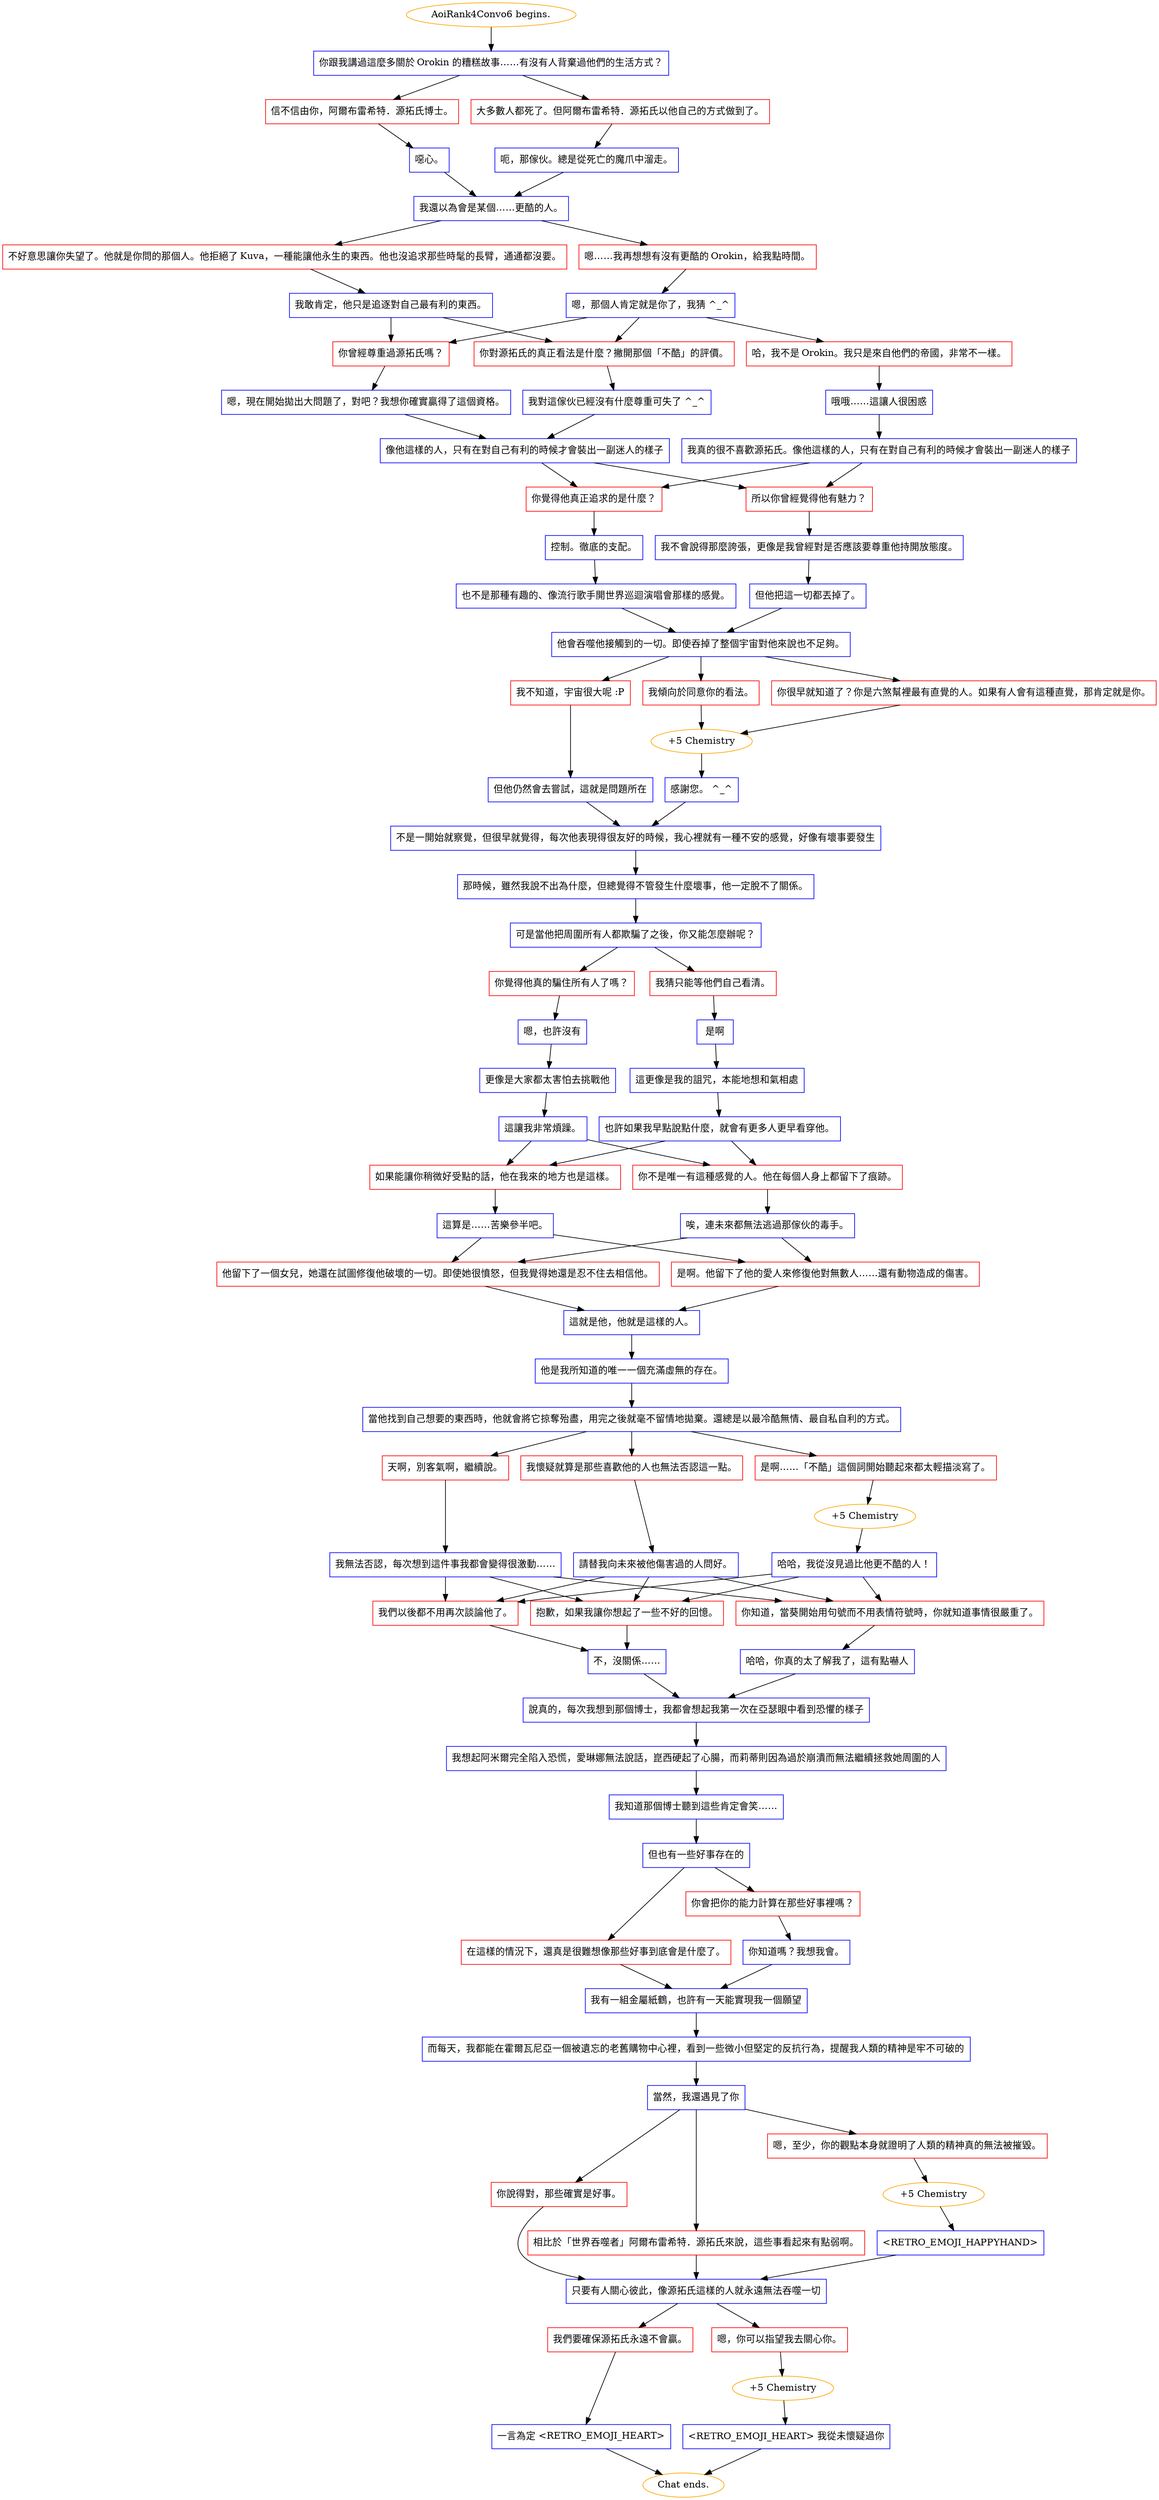 digraph {
	"AoiRank4Convo6 begins." [color=orange];
		"AoiRank4Convo6 begins." -> j1777108058;
	j1777108058 [label="你跟我講過這麼多關於 Orokin 的糟糕故事……有沒有人背棄過他們的生活方式？",shape=box,color=blue];
		j1777108058 -> j1161482948;
		j1777108058 -> j1825508299;
	j1161482948 [label="信不信由你，阿爾布雷希特．源拓氏博士。",shape=box,color=red];
		j1161482948 -> j1377090415;
	j1825508299 [label="大多數人都死了。但阿爾布雷希特．源拓氏以他自己的方式做到了。",shape=box,color=red];
		j1825508299 -> j4192745076;
	j1377090415 [label="噁心。",shape=box,color=blue];
		j1377090415 -> j4209576833;
	j4192745076 [label="呃，那傢伙。總是從死亡的魔爪中溜走。",shape=box,color=blue];
		j4192745076 -> j4209576833;
	j4209576833 [label="我還以為會是某個……更酷的人。",shape=box,color=blue];
		j4209576833 -> j3635822382;
		j4209576833 -> j201304130;
	j3635822382 [label="不好意思讓你失望了。他就是你問的那個人。他拒絕了 Kuva，一種能讓他永生的東西。他也沒追求那些時髦的長臂，通通都沒要。",shape=box,color=red];
		j3635822382 -> j1409970404;
	j201304130 [label="嗯……我再想想有沒有更酷的 Orokin，給我點時間。",shape=box,color=red];
		j201304130 -> j1414144071;
	j1409970404 [label="我敢肯定，他只是追逐對自己最有利的東西。",shape=box,color=blue];
		j1409970404 -> j1608639121;
		j1409970404 -> j3063981504;
	j1414144071 [label="嗯，那個人肯定就是你了，我猜 ^_^",shape=box,color=blue];
		j1414144071 -> j1608639121;
		j1414144071 -> j3063981504;
		j1414144071 -> j3312886161;
	j1608639121 [label="你曾經尊重過源拓氏嗎？",shape=box,color=red];
		j1608639121 -> j137831664;
	j3063981504 [label="你對源拓氏的真正看法是什麼？撇開那個「不酷」的評價。",shape=box,color=red];
		j3063981504 -> j391693237;
	j3312886161 [label="哈，我不是 Orokin。我只是來自他們的帝國，非常不一樣。",shape=box,color=red];
		j3312886161 -> j1154697116;
	j137831664 [label="嗯，現在開始拋出大問題了，對吧？我想你確實贏得了這個資格。",shape=box,color=blue];
		j137831664 -> j3814615376;
	j391693237 [label="我對這傢伙已經沒有什麼尊重可失了 ^_^",shape=box,color=blue];
		j391693237 -> j3814615376;
	j1154697116 [label="哦哦……這讓人很困惑",shape=box,color=blue];
		j1154697116 -> j931339469;
	j3814615376 [label="像他這樣的人，只有在對自己有利的時候才會裝出一副迷人的樣子",shape=box,color=blue];
		j3814615376 -> j534254223;
		j3814615376 -> j1466517339;
	j931339469 [label="我真的很不喜歡源拓氏。像他這樣的人，只有在對自己有利的時候才會裝出一副迷人的樣子",shape=box,color=blue];
		j931339469 -> j534254223;
		j931339469 -> j1466517339;
	j534254223 [label="你覺得他真正追求的是什麼？",shape=box,color=red];
		j534254223 -> j3865822942;
	j1466517339 [label="所以你曾經覺得他有魅力？",shape=box,color=red];
		j1466517339 -> j2343016983;
	j3865822942 [label="控制。徹底的支配。",shape=box,color=blue];
		j3865822942 -> j713385751;
	j2343016983 [label="我不會說得那麼誇張，更像是我曾經對是否應該要尊重他持開放態度。",shape=box,color=blue];
		j2343016983 -> j333163423;
	j713385751 [label="也不是那種有趣的、像流行歌手開世界巡迴演唱會那樣的感覺。",shape=box,color=blue];
		j713385751 -> j1728070698;
	j333163423 [label="但他把這一切都丟掉了。",shape=box,color=blue];
		j333163423 -> j1728070698;
	j1728070698 [label="他會吞噬他接觸到的一切。即使吞掉了整個宇宙對他來說也不足夠。",shape=box,color=blue];
		j1728070698 -> j2145479106;
		j1728070698 -> j3355230926;
		j1728070698 -> j1957394066;
	j2145479106 [label="你很早就知道了？你是六煞幫裡最有直覺的人。如果有人會有這種直覺，那肯定就是你。",shape=box,color=red];
		j2145479106 -> j3402021544;
	j3355230926 [label="我傾向於同意你的看法。",shape=box,color=red];
		j3355230926 -> j3402021544;
	j1957394066 [label="我不知道，宇宙很大呢 :P",shape=box,color=red];
		j1957394066 -> j1295955725;
	j3402021544 [label="+5 Chemistry",color=orange];
		j3402021544 -> j592221446;
	j1295955725 [label="但他仍然會去嘗試，這就是問題所在",shape=box,color=blue];
		j1295955725 -> j1197635819;
	j592221446 [label="感謝您。 ^_^",shape=box,color=blue];
		j592221446 -> j1197635819;
	j1197635819 [label="不是一開始就察覺，但很早就覺得，每次他表現得很友好的時候，我心裡就有一種不安的感覺，好像有壞事要發生",shape=box,color=blue];
		j1197635819 -> j1569421385;
	j1569421385 [label="那時候，雖然我說不出為什麼，但總覺得不管發生什麼壞事，他一定脫不了關係。",shape=box,color=blue];
		j1569421385 -> j169645140;
	j169645140 [label="可是當他把周圍所有人都欺騙了之後，你又能怎麼辦呢？",shape=box,color=blue];
		j169645140 -> j171281272;
		j169645140 -> j434372232;
	j171281272 [label="你覺得他真的騙住所有人了嗎？",shape=box,color=red];
		j171281272 -> j2069728322;
	j434372232 [label="我猜只能等他們自己看清。",shape=box,color=red];
		j434372232 -> j1707335141;
	j2069728322 [label="嗯，也許沒有",shape=box,color=blue];
		j2069728322 -> j2811872901;
	j1707335141 [label="是啊",shape=box,color=blue];
		j1707335141 -> j4106014000;
	j2811872901 [label="更像是大家都太害怕去挑戰他",shape=box,color=blue];
		j2811872901 -> j2042480121;
	j4106014000 [label="這更像是我的詛咒，本能地想和氣相處",shape=box,color=blue];
		j4106014000 -> j4252191861;
	j2042480121 [label="這讓我非常煩躁。",shape=box,color=blue];
		j2042480121 -> j2107047332;
		j2042480121 -> j1909402179;
	j4252191861 [label="也許如果我早點說點什麼，就會有更多人更早看穿他。",shape=box,color=blue];
		j4252191861 -> j2107047332;
		j4252191861 -> j1909402179;
	j2107047332 [label="如果能讓你稍微好受點的話，他在我來的地方也是這樣。",shape=box,color=red];
		j2107047332 -> j1121216266;
	j1909402179 [label="你不是唯一有這種感覺的人。他在每個人身上都留下了痕跡。",shape=box,color=red];
		j1909402179 -> j563358930;
	j1121216266 [label="這算是……苦樂參半吧。",shape=box,color=blue];
		j1121216266 -> j517835991;
		j1121216266 -> j2365561899;
	j563358930 [label="唉，連未來都無法逃過那傢伙的毒手。",shape=box,color=blue];
		j563358930 -> j517835991;
		j563358930 -> j2365561899;
	j517835991 [label="他留下了一個女兒，她還在試圖修復他破壞的一切。即使她很憤怒，但我覺得她還是忍不住去相信他。",shape=box,color=red];
		j517835991 -> j1314374778;
	j2365561899 [label="是啊。他留下了他的愛人來修復他對無數人……還有動物造成的傷害。",shape=box,color=red];
		j2365561899 -> j1314374778;
	j1314374778 [label="這就是他，他就是這樣的人。",shape=box,color=blue];
		j1314374778 -> j3286934436;
	j3286934436 [label="他是我所知道的唯一一個充滿虛無的存在。",shape=box,color=blue];
		j3286934436 -> j2090360007;
	j2090360007 [label="當他找到自己想要的東西時，他就會將它掠奪殆盡，用完之後就毫不留情地拋棄。還總是以最冷酷無情、最自私自利的方式。",shape=box,color=blue];
		j2090360007 -> j1694046063;
		j2090360007 -> j1380272891;
		j2090360007 -> j1249644217;
	j1694046063 [label="是啊……「不酷」這個詞開始聽起來都太輕描淡寫了。",shape=box,color=red];
		j1694046063 -> j842592868;
	j1380272891 [label="天啊，別客氣啊，繼續說。",shape=box,color=red];
		j1380272891 -> j3424023934;
	j1249644217 [label="我懷疑就算是那些喜歡他的人也無法否認這一點。",shape=box,color=red];
		j1249644217 -> j1251621245;
	j842592868 [label="+5 Chemistry",color=orange];
		j842592868 -> j2382855761;
	j3424023934 [label="我無法否認，每次想到這件事我都會變得很激動……",shape=box,color=blue];
		j3424023934 -> j2055274195;
		j3424023934 -> j3960361721;
		j3424023934 -> j71523587;
	j1251621245 [label="請替我向未來被他傷害過的人問好。",shape=box,color=blue];
		j1251621245 -> j2055274195;
		j1251621245 -> j3960361721;
		j1251621245 -> j71523587;
	j2382855761 [label="哈哈，我從沒見過比他更不酷的人！",shape=box,color=blue];
		j2382855761 -> j2055274195;
		j2382855761 -> j3960361721;
		j2382855761 -> j71523587;
	j2055274195 [label="抱歉，如果我讓你想起了一些不好的回憶。",shape=box,color=red];
		j2055274195 -> j2592116086;
	j3960361721 [label="我們以後都不用再次談論他了。",shape=box,color=red];
		j3960361721 -> j2592116086;
	j71523587 [label="你知道，當葵開始用句號而不用表情符號時，你就知道事情很嚴重了。",shape=box,color=red];
		j71523587 -> j2166253153;
	j2592116086 [label="不，沒關係……",shape=box,color=blue];
		j2592116086 -> j442163526;
	j2166253153 [label="哈哈，你真的太了解我了，這有點嚇人",shape=box,color=blue];
		j2166253153 -> j442163526;
	j442163526 [label="說真的，每次我想到那個博士，我都會想起我第一次在亞瑟眼中看到恐懼的樣子",shape=box,color=blue];
		j442163526 -> j2030756132;
	j2030756132 [label="我想起阿米爾完全陷入恐慌，愛琳娜無法說話，崑西硬起了心腸，而莉蒂則因為過於崩潰而無法繼續拯救她周圍的人",shape=box,color=blue];
		j2030756132 -> j2044711110;
	j2044711110 [label="我知道那個博士聽到這些肯定會笑……",shape=box,color=blue];
		j2044711110 -> j3079454067;
	j3079454067 [label="但也有一些好事存在的",shape=box,color=blue];
		j3079454067 -> j2965197886;
		j3079454067 -> j981531924;
	j2965197886 [label="在這樣的情況下，還真是很難想像那些好事到底會是什麼了。",shape=box,color=red];
		j2965197886 -> j2279751351;
	j981531924 [label="你會把你的能力計算在那些好事裡嗎？",shape=box,color=red];
		j981531924 -> j2442626019;
	j2279751351 [label="我有一組金屬紙鶴，也許有一天能實現我一個願望",shape=box,color=blue];
		j2279751351 -> j901568227;
	j2442626019 [label="你知道嗎？我想我會。",shape=box,color=blue];
		j2442626019 -> j2279751351;
	j901568227 [label="而每天，我都能在霍爾瓦尼亞一個被遺忘的老舊購物中心裡，看到一些微小但堅定的反抗行為，提醒我人類的精神是牢不可破的",shape=box,color=blue];
		j901568227 -> j1074247766;
	j1074247766 [label="當然，我還遇見了你",shape=box,color=blue];
		j1074247766 -> j2026961157;
		j1074247766 -> j2230745574;
		j1074247766 -> j4267428023;
	j2026961157 [label="嗯，至少，你的觀點本身就證明了人類的精神真的無法被摧毀。",shape=box,color=red];
		j2026961157 -> j2491174806;
	j2230745574 [label="你說得對，那些確實是好事。",shape=box,color=red];
		j2230745574 -> j998843582;
	j4267428023 [label="相比於「世界吞噬者」阿爾布雷希特．源拓氏來說，這些事看起來有點弱啊。",shape=box,color=red];
		j4267428023 -> j998843582;
	j2491174806 [label="+5 Chemistry",color=orange];
		j2491174806 -> j705031239;
	j998843582 [label="只要有人關心彼此，像源拓氏這樣的人就永遠無法吞噬一切",shape=box,color=blue];
		j998843582 -> j365408423;
		j998843582 -> j1591494648;
	j705031239 [label="<RETRO_EMOJI_HAPPYHAND>",shape=box,color=blue];
		j705031239 -> j998843582;
	j365408423 [label="我們要確保源拓氏永遠不會贏。",shape=box,color=red];
		j365408423 -> j2768095387;
	j1591494648 [label="嗯，你可以指望我去關心你。",shape=box,color=red];
		j1591494648 -> j2615403225;
	j2768095387 [label="一言為定 <RETRO_EMOJI_HEART>",shape=box,color=blue];
		j2768095387 -> "Chat ends.";
	j2615403225 [label="+5 Chemistry",color=orange];
		j2615403225 -> j1773174997;
	"Chat ends." [color=orange];
	j1773174997 [label="<RETRO_EMOJI_HEART> 我從未懷疑過你",shape=box,color=blue];
		j1773174997 -> "Chat ends.";
}